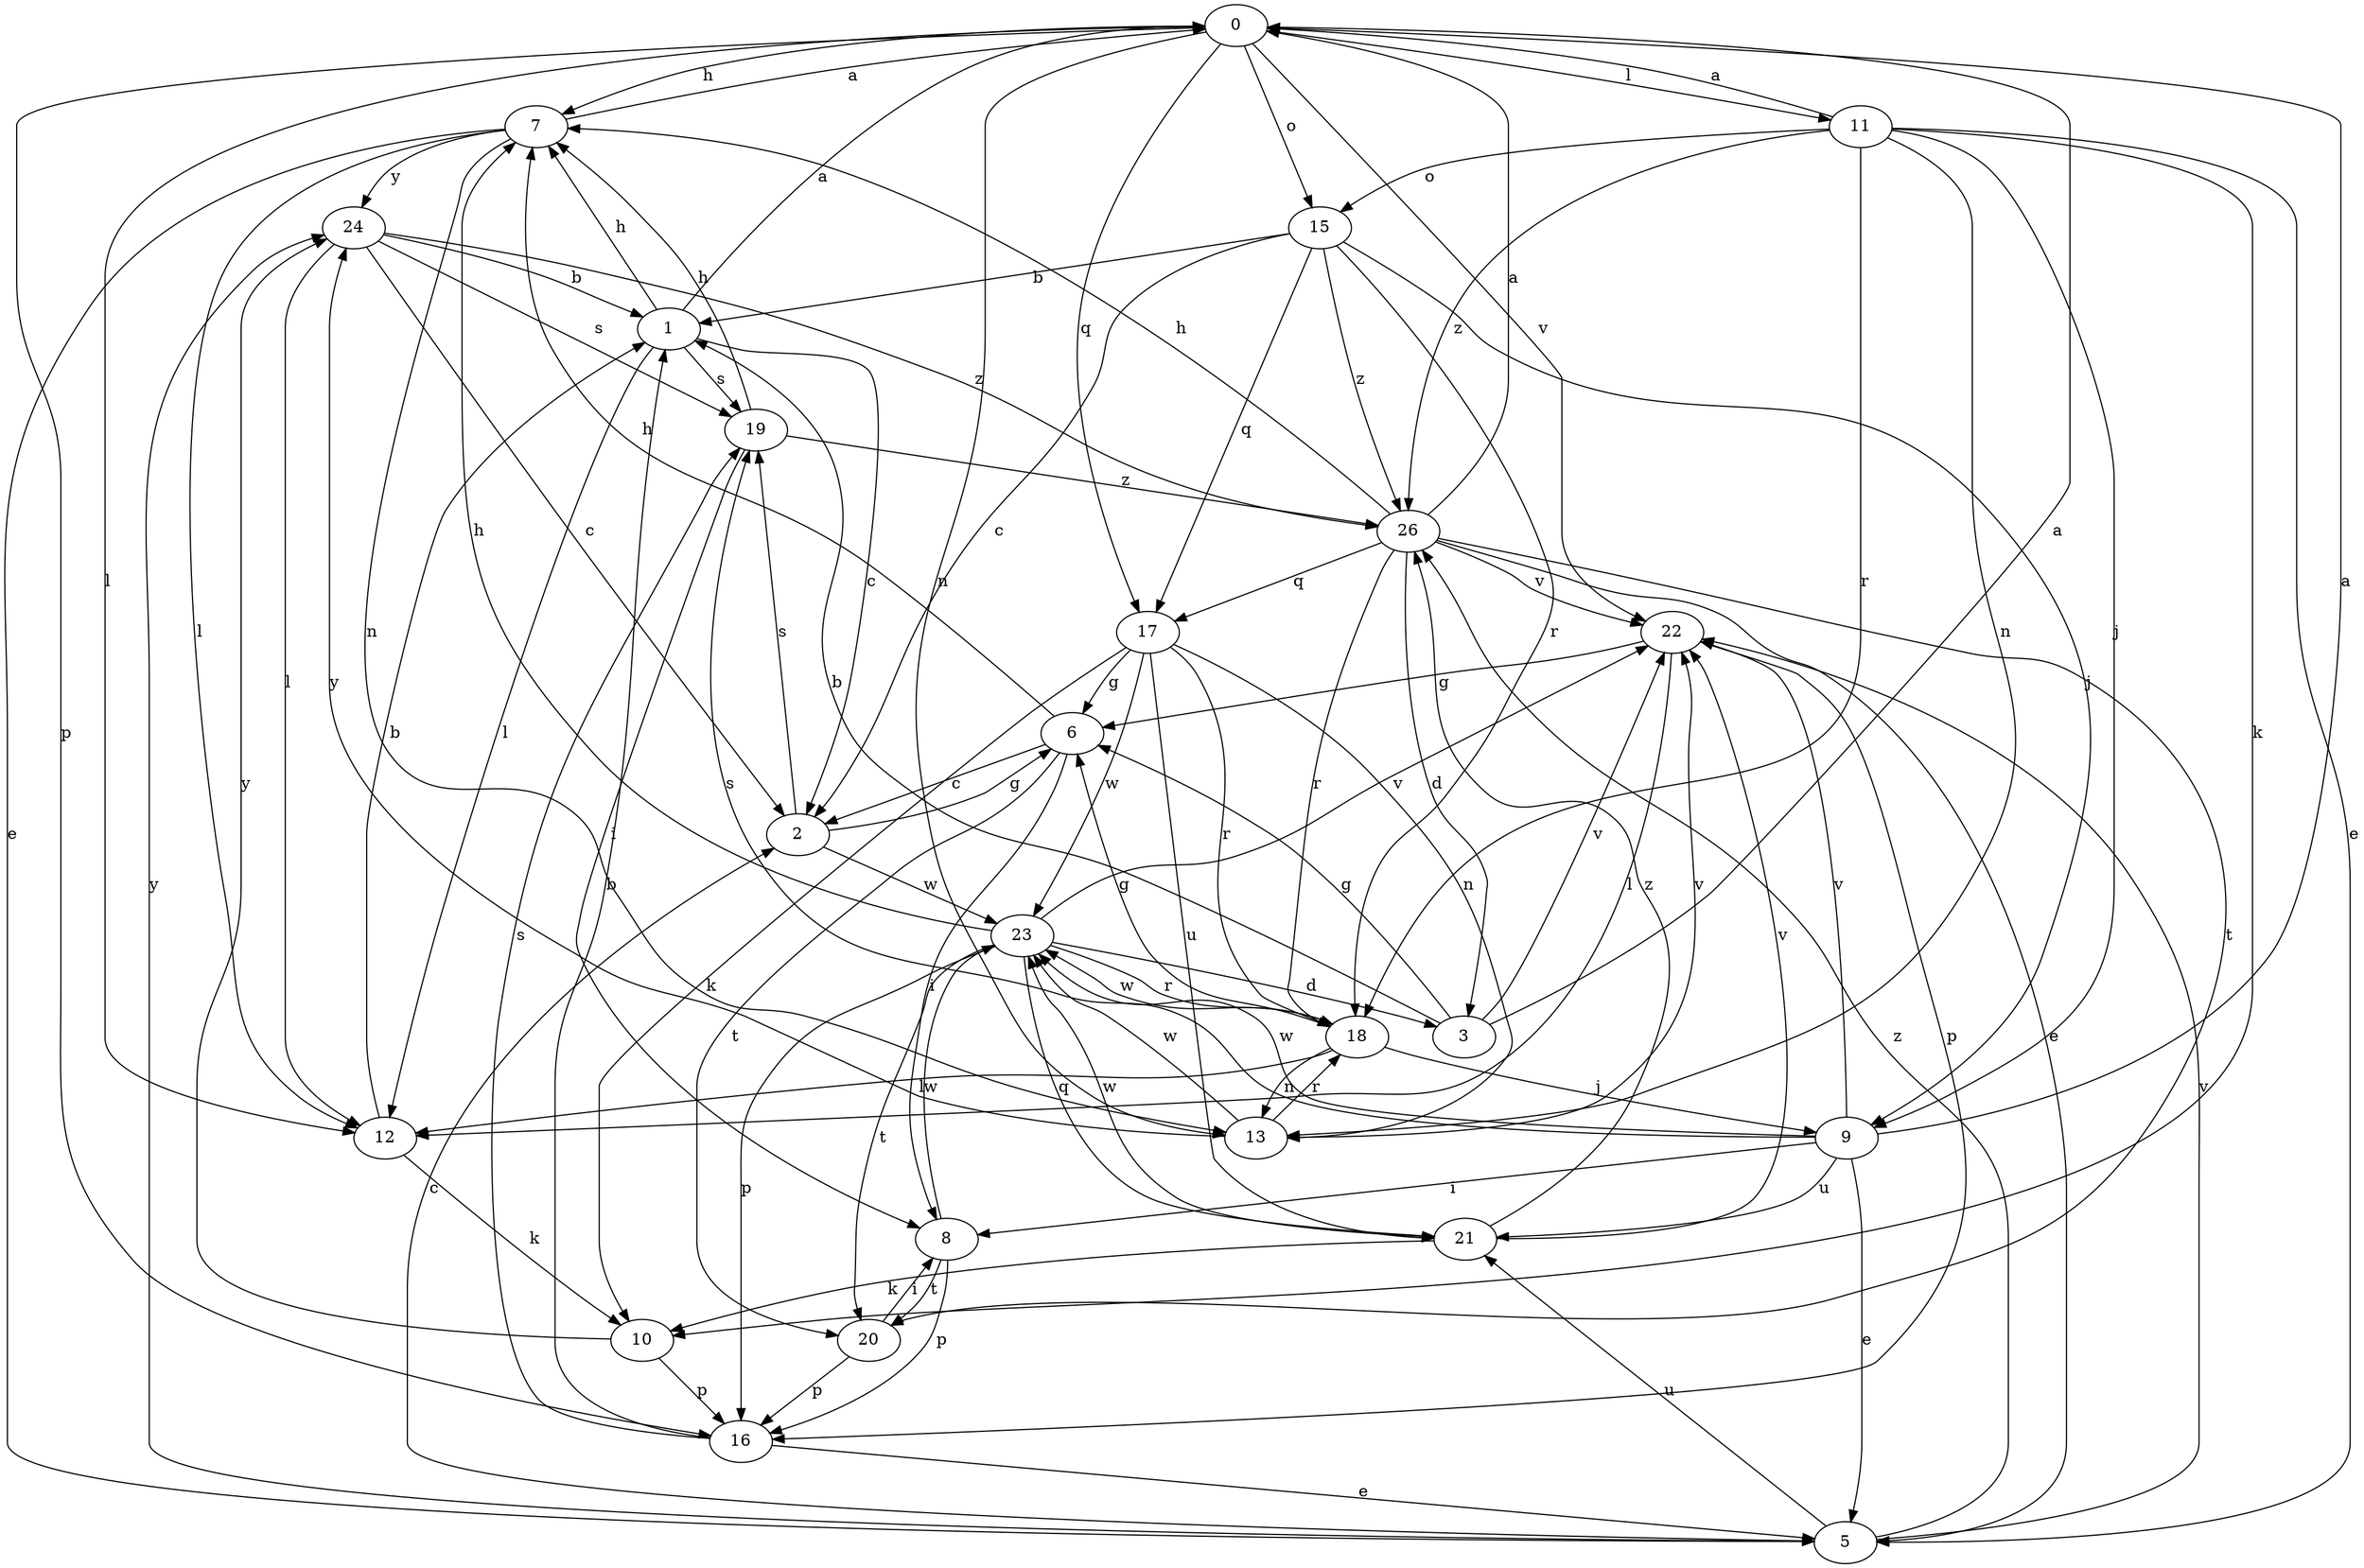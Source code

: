 strict digraph  {
0;
1;
2;
3;
5;
6;
7;
8;
9;
10;
11;
12;
13;
15;
16;
17;
18;
19;
20;
21;
22;
23;
24;
26;
0 -> 7  [label=h];
0 -> 11  [label=l];
0 -> 12  [label=l];
0 -> 13  [label=n];
0 -> 15  [label=o];
0 -> 16  [label=p];
0 -> 17  [label=q];
0 -> 22  [label=v];
1 -> 0  [label=a];
1 -> 2  [label=c];
1 -> 7  [label=h];
1 -> 12  [label=l];
1 -> 19  [label=s];
2 -> 6  [label=g];
2 -> 19  [label=s];
2 -> 23  [label=w];
3 -> 0  [label=a];
3 -> 1  [label=b];
3 -> 6  [label=g];
3 -> 22  [label=v];
5 -> 2  [label=c];
5 -> 21  [label=u];
5 -> 22  [label=v];
5 -> 24  [label=y];
5 -> 26  [label=z];
6 -> 2  [label=c];
6 -> 7  [label=h];
6 -> 8  [label=i];
6 -> 20  [label=t];
7 -> 0  [label=a];
7 -> 5  [label=e];
7 -> 12  [label=l];
7 -> 13  [label=n];
7 -> 24  [label=y];
8 -> 16  [label=p];
8 -> 20  [label=t];
8 -> 23  [label=w];
9 -> 0  [label=a];
9 -> 5  [label=e];
9 -> 8  [label=i];
9 -> 19  [label=s];
9 -> 21  [label=u];
9 -> 22  [label=v];
9 -> 23  [label=w];
10 -> 16  [label=p];
10 -> 24  [label=y];
11 -> 0  [label=a];
11 -> 5  [label=e];
11 -> 9  [label=j];
11 -> 10  [label=k];
11 -> 13  [label=n];
11 -> 15  [label=o];
11 -> 18  [label=r];
11 -> 26  [label=z];
12 -> 1  [label=b];
12 -> 10  [label=k];
13 -> 18  [label=r];
13 -> 22  [label=v];
13 -> 23  [label=w];
13 -> 24  [label=y];
15 -> 1  [label=b];
15 -> 2  [label=c];
15 -> 9  [label=j];
15 -> 17  [label=q];
15 -> 18  [label=r];
15 -> 26  [label=z];
16 -> 1  [label=b];
16 -> 5  [label=e];
16 -> 19  [label=s];
17 -> 6  [label=g];
17 -> 10  [label=k];
17 -> 13  [label=n];
17 -> 18  [label=r];
17 -> 21  [label=u];
17 -> 23  [label=w];
18 -> 6  [label=g];
18 -> 9  [label=j];
18 -> 12  [label=l];
18 -> 13  [label=n];
18 -> 23  [label=w];
19 -> 7  [label=h];
19 -> 8  [label=i];
19 -> 26  [label=z];
20 -> 8  [label=i];
20 -> 16  [label=p];
21 -> 10  [label=k];
21 -> 22  [label=v];
21 -> 23  [label=w];
21 -> 26  [label=z];
22 -> 6  [label=g];
22 -> 12  [label=l];
22 -> 16  [label=p];
23 -> 3  [label=d];
23 -> 7  [label=h];
23 -> 16  [label=p];
23 -> 18  [label=r];
23 -> 20  [label=t];
23 -> 22  [label=v];
23 -> 21  [label=q];
24 -> 1  [label=b];
24 -> 2  [label=c];
24 -> 12  [label=l];
24 -> 19  [label=s];
24 -> 26  [label=z];
26 -> 0  [label=a];
26 -> 3  [label=d];
26 -> 5  [label=e];
26 -> 7  [label=h];
26 -> 17  [label=q];
26 -> 18  [label=r];
26 -> 20  [label=t];
26 -> 22  [label=v];
}
